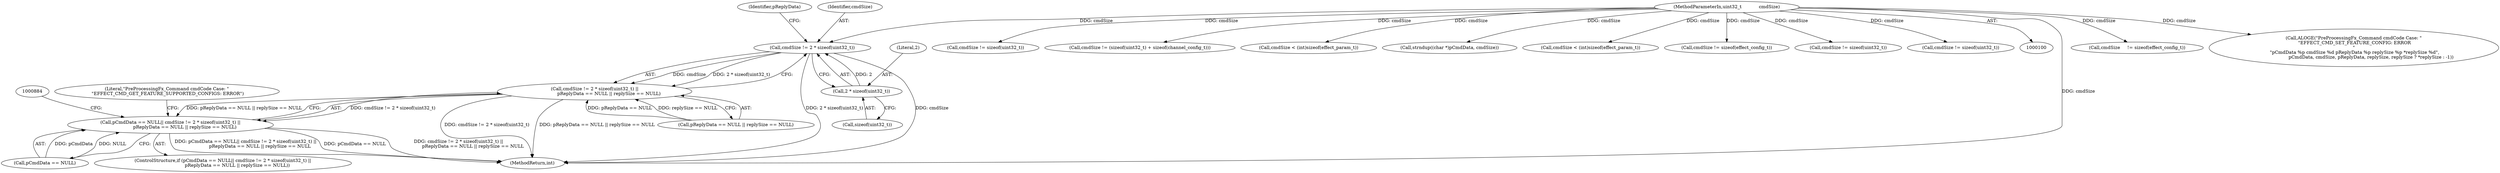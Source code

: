 digraph "0_Android_aeea52da00d210587fb3ed895de3d5f2e0264c88_9@API" {
"1000856" [label="(Call,cmdSize != 2 * sizeof(uint32_t))"];
"1000103" [label="(MethodParameterIn,uint32_t            cmdSize)"];
"1000858" [label="(Call,2 * sizeof(uint32_t))"];
"1000855" [label="(Call,cmdSize != 2 * sizeof(uint32_t) ||\n                    pReplyData == NULL || replySize == NULL)"];
"1000851" [label="(Call,pCmdData == NULL|| cmdSize != 2 * sizeof(uint32_t) ||\n                    pReplyData == NULL || replySize == NULL)"];
"1000166" [label="(Call,cmdSize     != sizeof(effect_config_t))"];
"1000864" [label="(Identifier,pReplyData)"];
"1001159" [label="(Call,ALOGE(\"PreProcessingFx_Command cmdCode Case: \"\n \"EFFECT_CMD_SET_FEATURE_CONFIG: ERROR\n\"\n \"pCmdData %p cmdSize %d pReplyData %p replySize %p *replySize %d\",\n                        pCmdData, cmdSize, pReplyData, replySize, replySize ? *replySize : -1))"];
"1000103" [label="(MethodParameterIn,uint32_t            cmdSize)"];
"1000851" [label="(Call,pCmdData == NULL|| cmdSize != 2 * sizeof(uint32_t) ||\n                    pReplyData == NULL || replySize == NULL)"];
"1000852" [label="(Call,pCmdData == NULL)"];
"1001034" [label="(Call,cmdSize != sizeof(uint32_t))"];
"1000850" [label="(ControlStructure,if (pCmdData == NULL|| cmdSize != 2 * sizeof(uint32_t) ||\n                    pReplyData == NULL || replySize == NULL))"];
"1001138" [label="(Call,cmdSize != (sizeof(uint32_t) + sizeof(channel_config_t)))"];
"1000859" [label="(Literal,2)"];
"1000367" [label="(Call,cmdSize < (int)sizeof(effect_param_t))"];
"1000750" [label="(Call,strndup((char *)pCmdData, cmdSize))"];
"1000857" [label="(Identifier,cmdSize)"];
"1000471" [label="(Call,cmdSize < (int)sizeof(effect_param_t))"];
"1000862" [label="(Call,pReplyData == NULL || replySize == NULL)"];
"1000282" [label="(Call,cmdSize != sizeof(effect_config_t))"];
"1000858" [label="(Call,2 * sizeof(uint32_t))"];
"1001295" [label="(MethodReturn,int)"];
"1000632" [label="(Call,cmdSize != sizeof(uint32_t))"];
"1000855" [label="(Call,cmdSize != 2 * sizeof(uint32_t) ||\n                    pReplyData == NULL || replySize == NULL)"];
"1000871" [label="(Literal,\"PreProcessingFx_Command cmdCode Case: \"\n \"EFFECT_CMD_GET_FEATURE_SUPPORTED_CONFIGS: ERROR\")"];
"1000597" [label="(Call,cmdSize != sizeof(uint32_t))"];
"1000860" [label="(Call,sizeof(uint32_t))"];
"1000856" [label="(Call,cmdSize != 2 * sizeof(uint32_t))"];
"1000856" -> "1000855"  [label="AST: "];
"1000856" -> "1000858"  [label="CFG: "];
"1000857" -> "1000856"  [label="AST: "];
"1000858" -> "1000856"  [label="AST: "];
"1000864" -> "1000856"  [label="CFG: "];
"1000855" -> "1000856"  [label="CFG: "];
"1000856" -> "1001295"  [label="DDG: 2 * sizeof(uint32_t)"];
"1000856" -> "1001295"  [label="DDG: cmdSize"];
"1000856" -> "1000855"  [label="DDG: cmdSize"];
"1000856" -> "1000855"  [label="DDG: 2 * sizeof(uint32_t)"];
"1000103" -> "1000856"  [label="DDG: cmdSize"];
"1000858" -> "1000856"  [label="DDG: 2"];
"1000103" -> "1000100"  [label="AST: "];
"1000103" -> "1001295"  [label="DDG: cmdSize"];
"1000103" -> "1000166"  [label="DDG: cmdSize"];
"1000103" -> "1000282"  [label="DDG: cmdSize"];
"1000103" -> "1000367"  [label="DDG: cmdSize"];
"1000103" -> "1000471"  [label="DDG: cmdSize"];
"1000103" -> "1000597"  [label="DDG: cmdSize"];
"1000103" -> "1000632"  [label="DDG: cmdSize"];
"1000103" -> "1000750"  [label="DDG: cmdSize"];
"1000103" -> "1001034"  [label="DDG: cmdSize"];
"1000103" -> "1001138"  [label="DDG: cmdSize"];
"1000103" -> "1001159"  [label="DDG: cmdSize"];
"1000858" -> "1000860"  [label="CFG: "];
"1000859" -> "1000858"  [label="AST: "];
"1000860" -> "1000858"  [label="AST: "];
"1000855" -> "1000851"  [label="AST: "];
"1000855" -> "1000862"  [label="CFG: "];
"1000862" -> "1000855"  [label="AST: "];
"1000851" -> "1000855"  [label="CFG: "];
"1000855" -> "1001295"  [label="DDG: cmdSize != 2 * sizeof(uint32_t)"];
"1000855" -> "1001295"  [label="DDG: pReplyData == NULL || replySize == NULL"];
"1000855" -> "1000851"  [label="DDG: cmdSize != 2 * sizeof(uint32_t)"];
"1000855" -> "1000851"  [label="DDG: pReplyData == NULL || replySize == NULL"];
"1000862" -> "1000855"  [label="DDG: pReplyData == NULL"];
"1000862" -> "1000855"  [label="DDG: replySize == NULL"];
"1000851" -> "1000850"  [label="AST: "];
"1000851" -> "1000852"  [label="CFG: "];
"1000852" -> "1000851"  [label="AST: "];
"1000871" -> "1000851"  [label="CFG: "];
"1000884" -> "1000851"  [label="CFG: "];
"1000851" -> "1001295"  [label="DDG: pCmdData == NULL|| cmdSize != 2 * sizeof(uint32_t) ||\n                    pReplyData == NULL || replySize == NULL"];
"1000851" -> "1001295"  [label="DDG: pCmdData == NULL"];
"1000851" -> "1001295"  [label="DDG: cmdSize != 2 * sizeof(uint32_t) ||\n                    pReplyData == NULL || replySize == NULL"];
"1000852" -> "1000851"  [label="DDG: pCmdData"];
"1000852" -> "1000851"  [label="DDG: NULL"];
}
